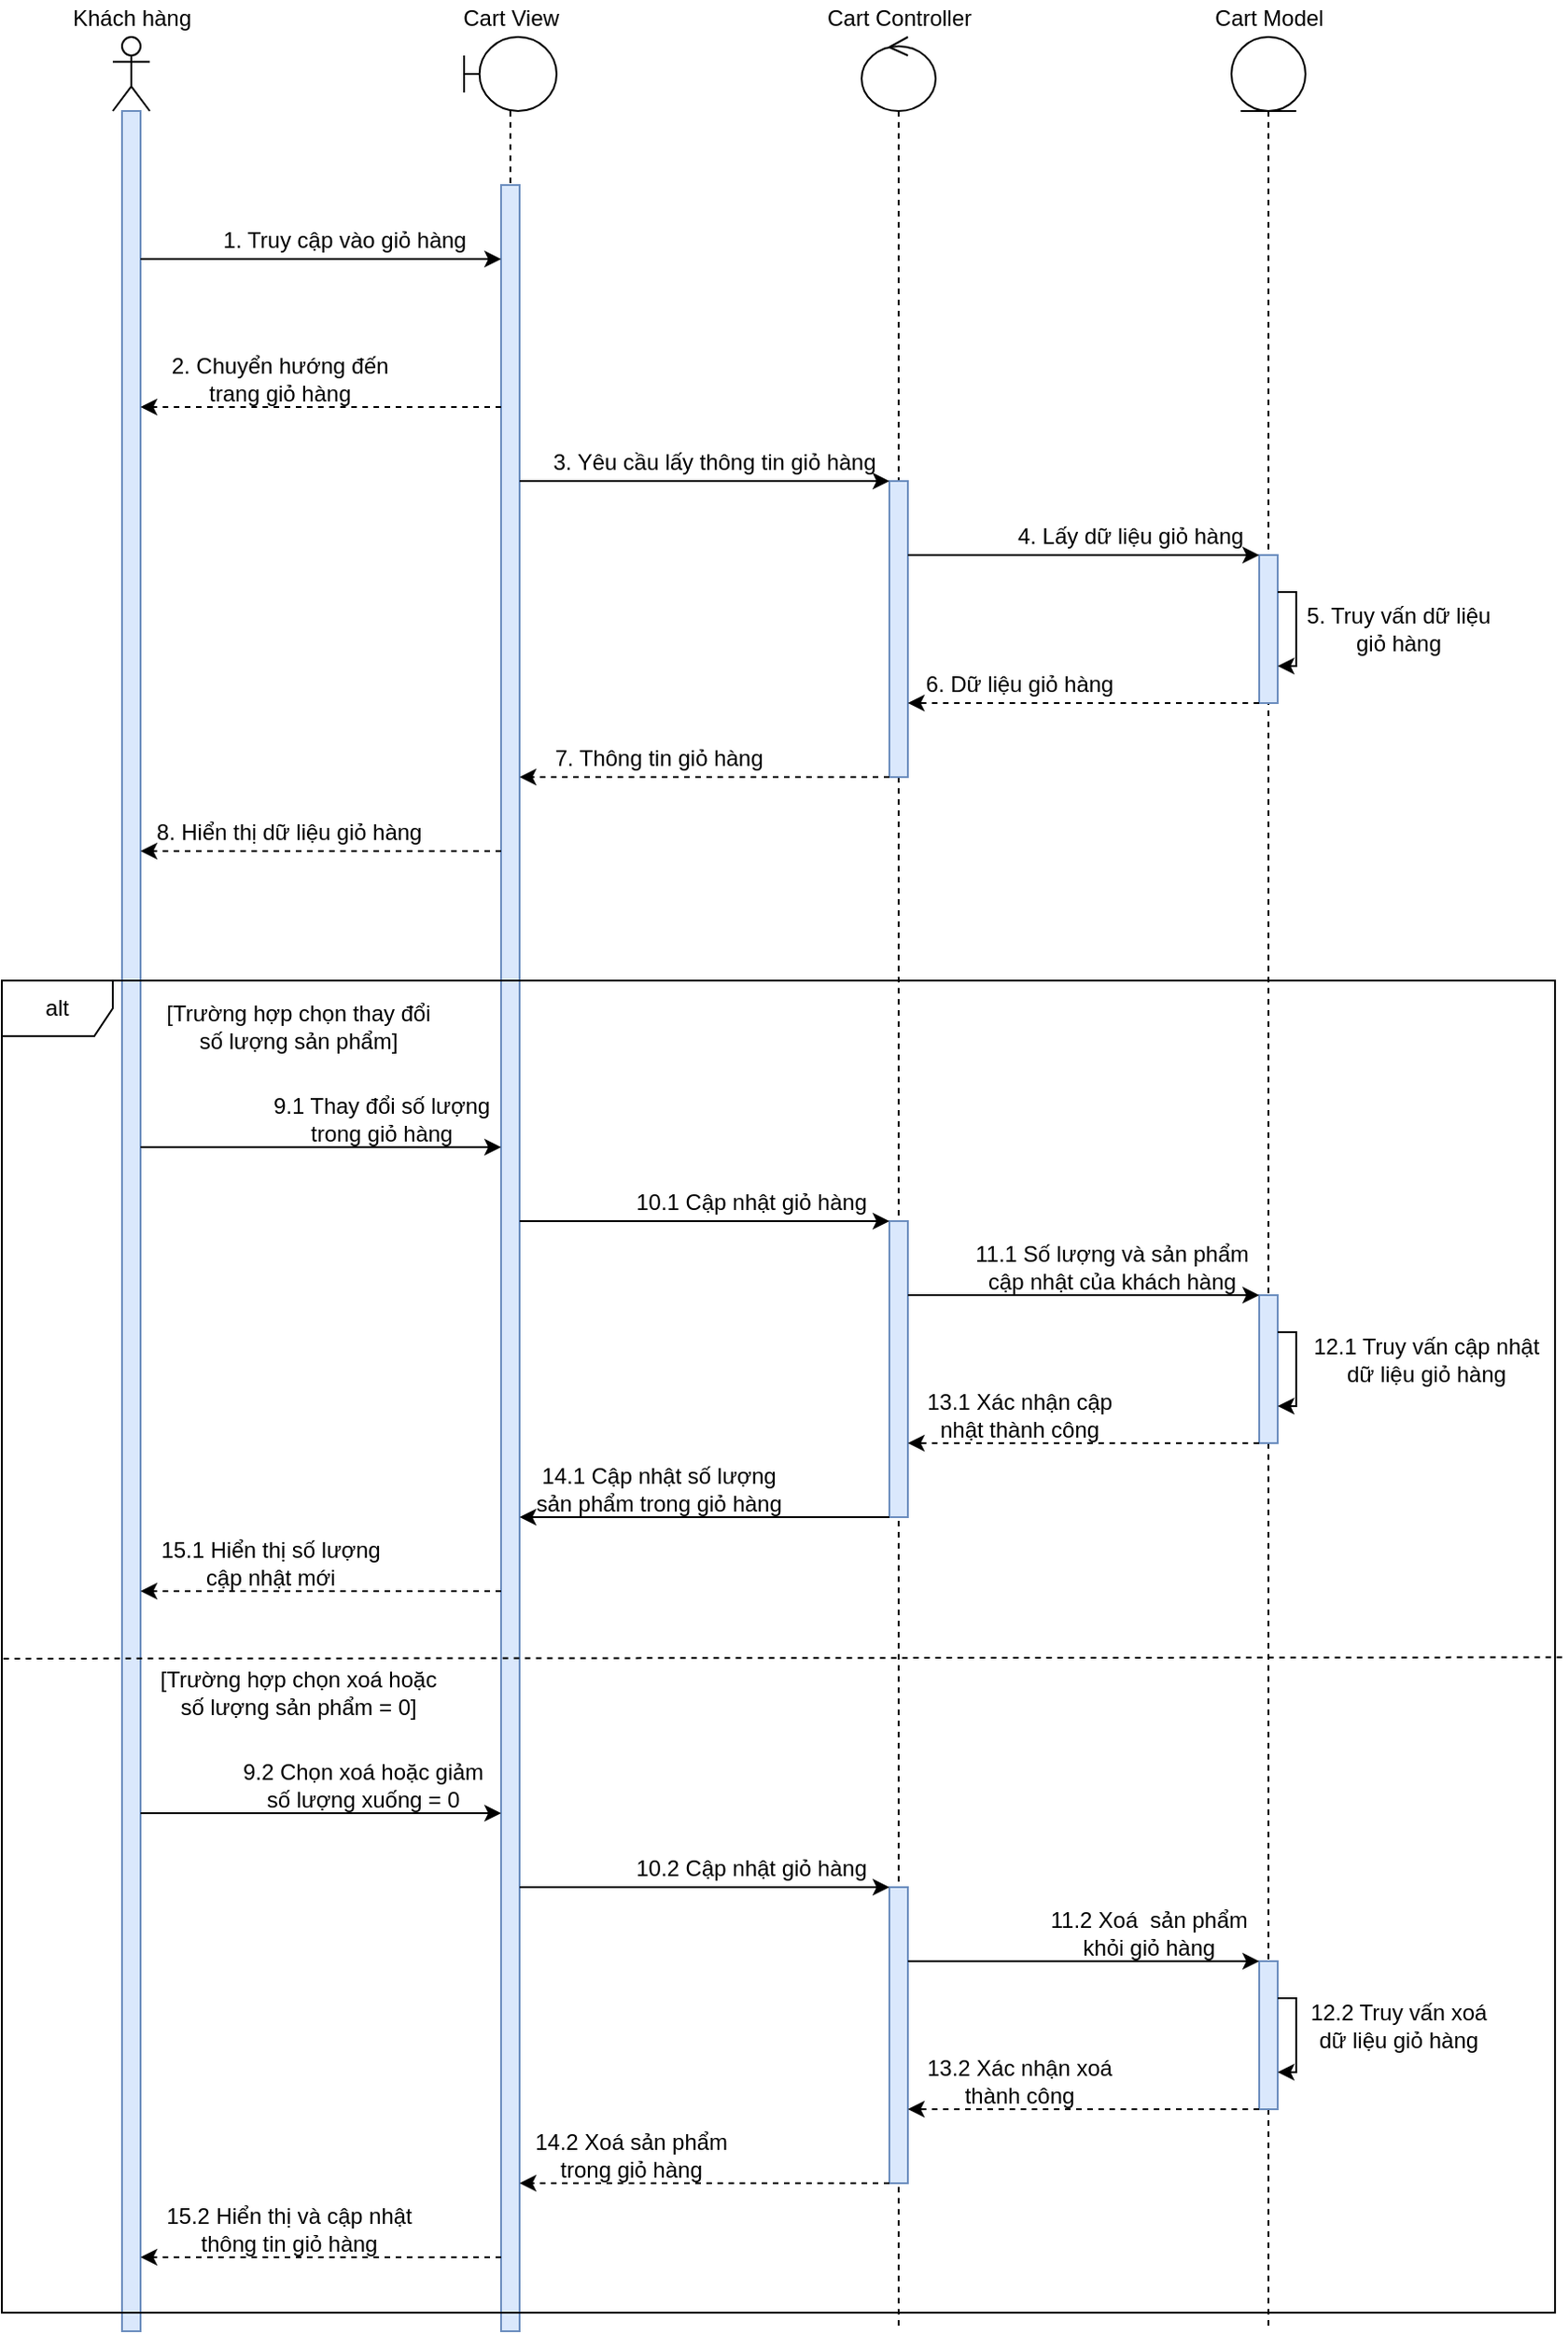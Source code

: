 <mxfile version="16.5.1" type="device"><diagram id="u0hKsZXPfIuquh2E1AJ1" name="Page-1"><mxGraphModel dx="1224" dy="1006" grid="1" gridSize="10" guides="1" tooltips="1" connect="1" arrows="1" fold="1" page="1" pageScale="1" pageWidth="850" pageHeight="1100" math="0" shadow="0"><root><mxCell id="0"/><mxCell id="1" parent="0"/><mxCell id="pRtw61TDTWOGneY2pAEU-13" value="" style="shape=umlLifeline;participant=umlActor;perimeter=lifelinePerimeter;whiteSpace=wrap;html=1;container=1;collapsible=0;recursiveResize=0;verticalAlign=top;spacingTop=36;outlineConnect=0;" parent="1" vertex="1"><mxGeometry x="130" y="280" width="20" height="1240" as="geometry"/></mxCell><mxCell id="CpVCF31zYbKlBzF8CE9o-1" value="" style="html=1;points=[];perimeter=orthogonalPerimeter;fillColor=#dae8fc;strokeColor=#6c8ebf;" parent="pRtw61TDTWOGneY2pAEU-13" vertex="1"><mxGeometry x="5" y="40" width="10" height="1200" as="geometry"/></mxCell><mxCell id="pRtw61TDTWOGneY2pAEU-19" value="Khách hàng" style="text;html=1;align=center;verticalAlign=middle;resizable=0;points=[];autosize=1;strokeColor=none;fillColor=none;" parent="1" vertex="1"><mxGeometry x="100" y="260" width="80" height="20" as="geometry"/></mxCell><mxCell id="pRtw61TDTWOGneY2pAEU-20" value="" style="shape=umlLifeline;participant=umlBoundary;perimeter=lifelinePerimeter;whiteSpace=wrap;html=1;container=1;collapsible=0;recursiveResize=0;verticalAlign=top;spacingTop=36;outlineConnect=0;" parent="1" vertex="1"><mxGeometry x="320" y="280" width="50" height="1240" as="geometry"/></mxCell><mxCell id="CpVCF31zYbKlBzF8CE9o-2" value="" style="html=1;points=[];perimeter=orthogonalPerimeter;fillColor=#dae8fc;strokeColor=#6c8ebf;" parent="pRtw61TDTWOGneY2pAEU-20" vertex="1"><mxGeometry x="20" y="80" width="10" height="1160" as="geometry"/></mxCell><mxCell id="pRtw61TDTWOGneY2pAEU-22" value="" style="shape=umlLifeline;participant=umlControl;perimeter=lifelinePerimeter;whiteSpace=wrap;html=1;container=1;collapsible=0;recursiveResize=0;verticalAlign=top;spacingTop=36;outlineConnect=0;" parent="1" vertex="1"><mxGeometry x="535" y="280" width="40" height="1240" as="geometry"/></mxCell><mxCell id="CpVCF31zYbKlBzF8CE9o-12" value="" style="html=1;points=[];perimeter=orthogonalPerimeter;fillColor=#dae8fc;strokeColor=#6c8ebf;" parent="pRtw61TDTWOGneY2pAEU-22" vertex="1"><mxGeometry x="15" y="240" width="10" height="160" as="geometry"/></mxCell><mxCell id="CpVCF31zYbKlBzF8CE9o-51" value="" style="html=1;points=[];perimeter=orthogonalPerimeter;fillColor=#dae8fc;strokeColor=#6c8ebf;" parent="pRtw61TDTWOGneY2pAEU-22" vertex="1"><mxGeometry x="15" y="640" width="10" height="160" as="geometry"/></mxCell><mxCell id="CpVCF31zYbKlBzF8CE9o-86" value="" style="html=1;points=[];perimeter=orthogonalPerimeter;fillColor=#dae8fc;strokeColor=#6c8ebf;" parent="pRtw61TDTWOGneY2pAEU-22" vertex="1"><mxGeometry x="15" y="1000" width="10" height="160" as="geometry"/></mxCell><mxCell id="pRtw61TDTWOGneY2pAEU-23" value="Cart View" style="text;html=1;align=center;verticalAlign=middle;resizable=0;points=[];autosize=1;strokeColor=none;fillColor=none;" parent="1" vertex="1"><mxGeometry x="310" y="260" width="70" height="20" as="geometry"/></mxCell><mxCell id="pRtw61TDTWOGneY2pAEU-24" value="Cart Controller" style="text;html=1;align=center;verticalAlign=middle;resizable=0;points=[];autosize=1;strokeColor=none;fillColor=none;" parent="1" vertex="1"><mxGeometry x="510" y="260" width="90" height="20" as="geometry"/></mxCell><mxCell id="pRtw61TDTWOGneY2pAEU-40" value="" style="shape=umlLifeline;participant=umlEntity;perimeter=lifelinePerimeter;whiteSpace=wrap;html=1;container=1;collapsible=0;recursiveResize=0;verticalAlign=top;spacingTop=36;outlineConnect=0;" parent="1" vertex="1"><mxGeometry x="735" y="280" width="40" height="1240" as="geometry"/></mxCell><mxCell id="CpVCF31zYbKlBzF8CE9o-15" value="" style="html=1;points=[];perimeter=orthogonalPerimeter;fillColor=#dae8fc;strokeColor=#6c8ebf;" parent="pRtw61TDTWOGneY2pAEU-40" vertex="1"><mxGeometry x="15" y="280" width="10" height="80" as="geometry"/></mxCell><mxCell id="CpVCF31zYbKlBzF8CE9o-19" style="edgeStyle=orthogonalEdgeStyle;rounded=0;orthogonalLoop=1;jettySize=auto;html=1;" parent="pRtw61TDTWOGneY2pAEU-40" source="CpVCF31zYbKlBzF8CE9o-15" target="CpVCF31zYbKlBzF8CE9o-15" edge="1"><mxGeometry relative="1" as="geometry"><Array as="points"><mxPoint x="35" y="300"/></Array></mxGeometry></mxCell><mxCell id="CpVCF31zYbKlBzF8CE9o-55" value="" style="html=1;points=[];perimeter=orthogonalPerimeter;fillColor=#dae8fc;strokeColor=#6c8ebf;" parent="pRtw61TDTWOGneY2pAEU-40" vertex="1"><mxGeometry x="15" y="680" width="10" height="80" as="geometry"/></mxCell><mxCell id="CpVCF31zYbKlBzF8CE9o-58" style="edgeStyle=orthogonalEdgeStyle;rounded=0;orthogonalLoop=1;jettySize=auto;html=1;" parent="pRtw61TDTWOGneY2pAEU-40" source="CpVCF31zYbKlBzF8CE9o-55" target="CpVCF31zYbKlBzF8CE9o-55" edge="1"><mxGeometry relative="1" as="geometry"><Array as="points"><mxPoint x="35" y="700"/></Array></mxGeometry></mxCell><mxCell id="CpVCF31zYbKlBzF8CE9o-89" value="" style="html=1;points=[];perimeter=orthogonalPerimeter;fillColor=#dae8fc;strokeColor=#6c8ebf;" parent="pRtw61TDTWOGneY2pAEU-40" vertex="1"><mxGeometry x="15" y="1040" width="10" height="80" as="geometry"/></mxCell><mxCell id="CpVCF31zYbKlBzF8CE9o-92" style="edgeStyle=orthogonalEdgeStyle;rounded=0;orthogonalLoop=1;jettySize=auto;html=1;" parent="pRtw61TDTWOGneY2pAEU-40" source="CpVCF31zYbKlBzF8CE9o-89" target="CpVCF31zYbKlBzF8CE9o-89" edge="1"><mxGeometry relative="1" as="geometry"><Array as="points"><mxPoint x="35" y="1060"/></Array></mxGeometry></mxCell><mxCell id="pRtw61TDTWOGneY2pAEU-41" value="Cart Model" style="text;html=1;align=center;verticalAlign=middle;resizable=0;points=[];autosize=1;strokeColor=none;fillColor=none;" parent="1" vertex="1"><mxGeometry x="720" y="260" width="70" height="20" as="geometry"/></mxCell><mxCell id="CpVCF31zYbKlBzF8CE9o-3" style="edgeStyle=orthogonalEdgeStyle;rounded=0;orthogonalLoop=1;jettySize=auto;html=1;" parent="1" source="CpVCF31zYbKlBzF8CE9o-1" target="CpVCF31zYbKlBzF8CE9o-2" edge="1"><mxGeometry relative="1" as="geometry"><Array as="points"><mxPoint x="250" y="400"/><mxPoint x="250" y="400"/></Array></mxGeometry></mxCell><mxCell id="CpVCF31zYbKlBzF8CE9o-4" value="1. Truy cập vào giỏ hàng" style="text;html=1;align=center;verticalAlign=middle;resizable=0;points=[];autosize=1;strokeColor=none;fillColor=none;" parent="1" vertex="1"><mxGeometry x="180" y="380" width="150" height="20" as="geometry"/></mxCell><mxCell id="CpVCF31zYbKlBzF8CE9o-10" style="edgeStyle=orthogonalEdgeStyle;rounded=0;orthogonalLoop=1;jettySize=auto;html=1;dashed=1;" parent="1" source="CpVCF31zYbKlBzF8CE9o-2" target="CpVCF31zYbKlBzF8CE9o-1" edge="1"><mxGeometry relative="1" as="geometry"><mxPoint x="350" y="570" as="sourcePoint"/><mxPoint x="155" y="570" as="targetPoint"/><Array as="points"><mxPoint x="240" y="480"/><mxPoint x="240" y="480"/></Array></mxGeometry></mxCell><mxCell id="CpVCF31zYbKlBzF8CE9o-11" value="2. Chuyển hướng đến &lt;br&gt;trang giỏ hàng" style="text;html=1;align=center;verticalAlign=middle;resizable=0;points=[];autosize=1;strokeColor=none;fillColor=none;" parent="1" vertex="1"><mxGeometry x="155" y="450" width="130" height="30" as="geometry"/></mxCell><mxCell id="CpVCF31zYbKlBzF8CE9o-13" style="edgeStyle=orthogonalEdgeStyle;rounded=0;orthogonalLoop=1;jettySize=auto;html=1;" parent="1" source="CpVCF31zYbKlBzF8CE9o-2" target="CpVCF31zYbKlBzF8CE9o-12" edge="1"><mxGeometry relative="1" as="geometry"><Array as="points"><mxPoint x="410" y="520"/><mxPoint x="410" y="520"/></Array></mxGeometry></mxCell><mxCell id="CpVCF31zYbKlBzF8CE9o-14" value="3. Yêu cầu lấy thông tin giỏ hàng" style="text;html=1;align=center;verticalAlign=middle;resizable=0;points=[];autosize=1;strokeColor=none;fillColor=none;" parent="1" vertex="1"><mxGeometry x="360" y="500" width="190" height="20" as="geometry"/></mxCell><mxCell id="CpVCF31zYbKlBzF8CE9o-16" style="edgeStyle=orthogonalEdgeStyle;rounded=0;orthogonalLoop=1;jettySize=auto;html=1;" parent="1" source="CpVCF31zYbKlBzF8CE9o-12" target="CpVCF31zYbKlBzF8CE9o-15" edge="1"><mxGeometry relative="1" as="geometry"><Array as="points"><mxPoint x="610" y="560"/><mxPoint x="610" y="560"/></Array></mxGeometry></mxCell><mxCell id="CpVCF31zYbKlBzF8CE9o-17" value="4. Lấy dữ liệu giỏ hàng" style="text;html=1;align=center;verticalAlign=middle;resizable=0;points=[];autosize=1;strokeColor=none;fillColor=none;" parent="1" vertex="1"><mxGeometry x="610" y="540" width="140" height="20" as="geometry"/></mxCell><mxCell id="CpVCF31zYbKlBzF8CE9o-20" value="5. Truy vấn dữ liệu&lt;br&gt;giỏ hàng" style="text;html=1;align=center;verticalAlign=middle;resizable=0;points=[];autosize=1;strokeColor=none;fillColor=none;" parent="1" vertex="1"><mxGeometry x="770" y="585" width="110" height="30" as="geometry"/></mxCell><mxCell id="CpVCF31zYbKlBzF8CE9o-21" style="edgeStyle=orthogonalEdgeStyle;rounded=0;orthogonalLoop=1;jettySize=auto;html=1;dashed=1;" parent="1" source="CpVCF31zYbKlBzF8CE9o-15" target="CpVCF31zYbKlBzF8CE9o-12" edge="1"><mxGeometry relative="1" as="geometry"><Array as="points"><mxPoint x="660" y="640"/><mxPoint x="660" y="640"/></Array></mxGeometry></mxCell><mxCell id="CpVCF31zYbKlBzF8CE9o-22" value="6. Dữ liệu giỏ hàng" style="text;html=1;align=center;verticalAlign=middle;resizable=0;points=[];autosize=1;strokeColor=none;fillColor=none;" parent="1" vertex="1"><mxGeometry x="560" y="620" width="120" height="20" as="geometry"/></mxCell><mxCell id="CpVCF31zYbKlBzF8CE9o-32" style="edgeStyle=orthogonalEdgeStyle;rounded=0;orthogonalLoop=1;jettySize=auto;html=1;dashed=1;" parent="1" source="CpVCF31zYbKlBzF8CE9o-2" target="CpVCF31zYbKlBzF8CE9o-1" edge="1"><mxGeometry relative="1" as="geometry"><Array as="points"><mxPoint x="250" y="720"/><mxPoint x="250" y="720"/></Array></mxGeometry></mxCell><mxCell id="CpVCF31zYbKlBzF8CE9o-33" value="8. Hiển thị dữ liệu giỏ hàng" style="text;html=1;align=center;verticalAlign=middle;resizable=0;points=[];autosize=1;strokeColor=none;fillColor=none;" parent="1" vertex="1"><mxGeometry x="145" y="700" width="160" height="20" as="geometry"/></mxCell><mxCell id="CpVCF31zYbKlBzF8CE9o-43" style="edgeStyle=orthogonalEdgeStyle;rounded=0;orthogonalLoop=1;jettySize=auto;html=1;dashed=1;" parent="1" source="CpVCF31zYbKlBzF8CE9o-12" target="CpVCF31zYbKlBzF8CE9o-2" edge="1"><mxGeometry relative="1" as="geometry"><Array as="points"><mxPoint x="440" y="680"/><mxPoint x="440" y="680"/></Array></mxGeometry></mxCell><mxCell id="CpVCF31zYbKlBzF8CE9o-44" value="7. Thông tin giỏ hàng" style="text;html=1;align=center;verticalAlign=middle;resizable=0;points=[];autosize=1;strokeColor=none;fillColor=none;" parent="1" vertex="1"><mxGeometry x="360" y="660" width="130" height="20" as="geometry"/></mxCell><mxCell id="CpVCF31zYbKlBzF8CE9o-49" style="edgeStyle=orthogonalEdgeStyle;rounded=0;orthogonalLoop=1;jettySize=auto;html=1;" parent="1" edge="1"><mxGeometry relative="1" as="geometry"><mxPoint x="145" y="880" as="sourcePoint"/><mxPoint x="340" y="880" as="targetPoint"/><Array as="points"><mxPoint x="210" y="880"/><mxPoint x="210" y="880"/></Array></mxGeometry></mxCell><mxCell id="CpVCF31zYbKlBzF8CE9o-50" value="9.1 Thay đổi số lượng&lt;br&gt;trong giỏ hàng" style="text;html=1;align=center;verticalAlign=middle;resizable=0;points=[];autosize=1;strokeColor=none;fillColor=none;" parent="1" vertex="1"><mxGeometry x="210" y="850" width="130" height="30" as="geometry"/></mxCell><mxCell id="CpVCF31zYbKlBzF8CE9o-52" style="edgeStyle=orthogonalEdgeStyle;rounded=0;orthogonalLoop=1;jettySize=auto;html=1;" parent="1" target="CpVCF31zYbKlBzF8CE9o-51" edge="1"><mxGeometry relative="1" as="geometry"><mxPoint x="350" y="920" as="sourcePoint"/><Array as="points"><mxPoint x="470" y="920"/><mxPoint x="470" y="920"/></Array></mxGeometry></mxCell><mxCell id="CpVCF31zYbKlBzF8CE9o-53" value="10.1 Cập nhật giỏ hàng" style="text;html=1;align=center;verticalAlign=middle;resizable=0;points=[];autosize=1;strokeColor=none;fillColor=none;" parent="1" vertex="1"><mxGeometry x="405" y="900" width="140" height="20" as="geometry"/></mxCell><mxCell id="CpVCF31zYbKlBzF8CE9o-56" style="edgeStyle=orthogonalEdgeStyle;rounded=0;orthogonalLoop=1;jettySize=auto;html=1;" parent="1" source="CpVCF31zYbKlBzF8CE9o-51" target="CpVCF31zYbKlBzF8CE9o-55" edge="1"><mxGeometry relative="1" as="geometry"><Array as="points"><mxPoint x="610" y="960"/><mxPoint x="610" y="960"/></Array></mxGeometry></mxCell><mxCell id="CpVCF31zYbKlBzF8CE9o-57" value="11.1 Số lượng và sản phẩm&lt;br&gt;cập nhật của khách hàng" style="text;html=1;align=center;verticalAlign=middle;resizable=0;points=[];autosize=1;strokeColor=none;fillColor=none;" parent="1" vertex="1"><mxGeometry x="590" y="930" width="160" height="30" as="geometry"/></mxCell><mxCell id="CpVCF31zYbKlBzF8CE9o-59" value="12.1 Truy vấn cập nhật&lt;br&gt;dữ liệu giỏ hàng" style="text;html=1;align=center;verticalAlign=middle;resizable=0;points=[];autosize=1;strokeColor=none;fillColor=none;" parent="1" vertex="1"><mxGeometry x="770" y="980" width="140" height="30" as="geometry"/></mxCell><mxCell id="CpVCF31zYbKlBzF8CE9o-60" style="edgeStyle=orthogonalEdgeStyle;rounded=0;orthogonalLoop=1;jettySize=auto;html=1;dashed=1;" parent="1" source="CpVCF31zYbKlBzF8CE9o-55" target="CpVCF31zYbKlBzF8CE9o-51" edge="1"><mxGeometry relative="1" as="geometry"><Array as="points"><mxPoint x="700" y="1040"/><mxPoint x="700" y="1040"/></Array></mxGeometry></mxCell><mxCell id="CpVCF31zYbKlBzF8CE9o-61" value="13.1 Xác nhận cập &lt;br&gt;nhật thành công" style="text;html=1;align=center;verticalAlign=middle;resizable=0;points=[];autosize=1;strokeColor=none;fillColor=none;" parent="1" vertex="1"><mxGeometry x="560" y="1010" width="120" height="30" as="geometry"/></mxCell><mxCell id="CpVCF31zYbKlBzF8CE9o-62" style="edgeStyle=orthogonalEdgeStyle;rounded=0;orthogonalLoop=1;jettySize=auto;html=1;" parent="1" source="CpVCF31zYbKlBzF8CE9o-51" edge="1"><mxGeometry relative="1" as="geometry"><mxPoint x="350" y="1080" as="targetPoint"/><Array as="points"><mxPoint x="400" y="1080"/><mxPoint x="400" y="1080"/></Array></mxGeometry></mxCell><mxCell id="CpVCF31zYbKlBzF8CE9o-63" value="14.1 Cập nhật số lượng&lt;br&gt;sản phẩm trong giỏ hàng" style="text;html=1;align=center;verticalAlign=middle;resizable=0;points=[];autosize=1;strokeColor=none;fillColor=none;" parent="1" vertex="1"><mxGeometry x="350" y="1050" width="150" height="30" as="geometry"/></mxCell><mxCell id="CpVCF31zYbKlBzF8CE9o-64" style="edgeStyle=orthogonalEdgeStyle;rounded=0;orthogonalLoop=1;jettySize=auto;html=1;dashed=1;" parent="1" edge="1"><mxGeometry relative="1" as="geometry"><mxPoint x="340" y="1120" as="sourcePoint"/><mxPoint x="145" y="1120" as="targetPoint"/><Array as="points"><mxPoint x="240" y="1120"/><mxPoint x="240" y="1120"/></Array></mxGeometry></mxCell><mxCell id="CpVCF31zYbKlBzF8CE9o-82" value="[Trường hợp chọn thay đổi &lt;br&gt;số lượng sản phẩm]" style="text;html=1;align=center;verticalAlign=middle;resizable=0;points=[];autosize=1;strokeColor=none;fillColor=none;" parent="1" vertex="1"><mxGeometry x="150" y="800" width="160" height="30" as="geometry"/></mxCell><mxCell id="CpVCF31zYbKlBzF8CE9o-83" style="edgeStyle=orthogonalEdgeStyle;rounded=0;orthogonalLoop=1;jettySize=auto;html=1;" parent="1" source="CpVCF31zYbKlBzF8CE9o-1" target="CpVCF31zYbKlBzF8CE9o-2" edge="1"><mxGeometry relative="1" as="geometry"><Array as="points"><mxPoint x="250" y="1240"/><mxPoint x="250" y="1240"/></Array></mxGeometry></mxCell><mxCell id="CpVCF31zYbKlBzF8CE9o-84" value="[Trường hợp chọn xoá hoặc&lt;br&gt;số lượng sản phẩm = 0]" style="text;html=1;align=center;verticalAlign=middle;resizable=0;points=[];autosize=1;strokeColor=none;fillColor=none;" parent="1" vertex="1"><mxGeometry x="150" y="1160" width="160" height="30" as="geometry"/></mxCell><mxCell id="CpVCF31zYbKlBzF8CE9o-85" value="9.2 Chọn xoá hoặc giảm&lt;br&gt;số lượng xuống = 0" style="text;html=1;align=center;verticalAlign=middle;resizable=0;points=[];autosize=1;strokeColor=none;fillColor=none;" parent="1" vertex="1"><mxGeometry x="190" y="1210" width="150" height="30" as="geometry"/></mxCell><mxCell id="CpVCF31zYbKlBzF8CE9o-87" style="edgeStyle=orthogonalEdgeStyle;rounded=0;orthogonalLoop=1;jettySize=auto;html=1;" parent="1" source="CpVCF31zYbKlBzF8CE9o-2" target="CpVCF31zYbKlBzF8CE9o-86" edge="1"><mxGeometry relative="1" as="geometry"><Array as="points"><mxPoint x="520" y="1280"/><mxPoint x="520" y="1280"/></Array></mxGeometry></mxCell><mxCell id="CpVCF31zYbKlBzF8CE9o-88" value="10.2 Cập nhật giỏ hàng" style="text;html=1;align=center;verticalAlign=middle;resizable=0;points=[];autosize=1;strokeColor=none;fillColor=none;" parent="1" vertex="1"><mxGeometry x="405" y="1260" width="140" height="20" as="geometry"/></mxCell><mxCell id="CpVCF31zYbKlBzF8CE9o-90" style="edgeStyle=orthogonalEdgeStyle;rounded=0;orthogonalLoop=1;jettySize=auto;html=1;" parent="1" source="CpVCF31zYbKlBzF8CE9o-86" target="CpVCF31zYbKlBzF8CE9o-89" edge="1"><mxGeometry relative="1" as="geometry"><Array as="points"><mxPoint x="660" y="1320"/><mxPoint x="660" y="1320"/></Array></mxGeometry></mxCell><mxCell id="CpVCF31zYbKlBzF8CE9o-91" value="11.2 Xoá&amp;nbsp; sản phẩm&lt;br&gt;khỏi giỏ hàng" style="text;html=1;align=center;verticalAlign=middle;resizable=0;points=[];autosize=1;strokeColor=none;fillColor=none;" parent="1" vertex="1"><mxGeometry x="630" y="1290" width="120" height="30" as="geometry"/></mxCell><mxCell id="CpVCF31zYbKlBzF8CE9o-93" value="12.2 Truy vấn xoá&lt;br&gt;dữ liệu giỏ hàng" style="text;html=1;align=center;verticalAlign=middle;resizable=0;points=[];autosize=1;strokeColor=none;fillColor=none;" parent="1" vertex="1"><mxGeometry x="770" y="1340" width="110" height="30" as="geometry"/></mxCell><mxCell id="CpVCF31zYbKlBzF8CE9o-94" style="edgeStyle=orthogonalEdgeStyle;rounded=0;orthogonalLoop=1;jettySize=auto;html=1;dashed=1;" parent="1" source="CpVCF31zYbKlBzF8CE9o-89" target="CpVCF31zYbKlBzF8CE9o-86" edge="1"><mxGeometry relative="1" as="geometry"><Array as="points"><mxPoint x="650" y="1400"/><mxPoint x="650" y="1400"/></Array></mxGeometry></mxCell><mxCell id="CpVCF31zYbKlBzF8CE9o-95" value="13.2 Xác nhận xoá&lt;br&gt;thành công" style="text;html=1;align=center;verticalAlign=middle;resizable=0;points=[];autosize=1;strokeColor=none;fillColor=none;" parent="1" vertex="1"><mxGeometry x="560" y="1370" width="120" height="30" as="geometry"/></mxCell><mxCell id="CpVCF31zYbKlBzF8CE9o-97" style="edgeStyle=orthogonalEdgeStyle;rounded=0;orthogonalLoop=1;jettySize=auto;html=1;dashed=1;" parent="1" source="CpVCF31zYbKlBzF8CE9o-86" target="CpVCF31zYbKlBzF8CE9o-2" edge="1"><mxGeometry relative="1" as="geometry"><Array as="points"><mxPoint x="460" y="1440"/><mxPoint x="460" y="1440"/></Array></mxGeometry></mxCell><mxCell id="CpVCF31zYbKlBzF8CE9o-98" value="14.2 Xoá sản phẩm&lt;br&gt;trong giỏ hàng" style="text;html=1;align=center;verticalAlign=middle;resizable=0;points=[];autosize=1;strokeColor=none;fillColor=none;" parent="1" vertex="1"><mxGeometry x="350" y="1410" width="120" height="30" as="geometry"/></mxCell><mxCell id="CpVCF31zYbKlBzF8CE9o-99" style="edgeStyle=orthogonalEdgeStyle;rounded=0;orthogonalLoop=1;jettySize=auto;html=1;dashed=1;" parent="1" source="CpVCF31zYbKlBzF8CE9o-2" target="CpVCF31zYbKlBzF8CE9o-1" edge="1"><mxGeometry relative="1" as="geometry"><Array as="points"><mxPoint x="270" y="1480"/><mxPoint x="270" y="1480"/></Array></mxGeometry></mxCell><mxCell id="CpVCF31zYbKlBzF8CE9o-65" value="15.1 Hiển thị số lượng&lt;br&gt;cập nhật mới" style="text;html=1;align=center;verticalAlign=middle;resizable=0;points=[];autosize=1;strokeColor=none;fillColor=none;" parent="1" vertex="1"><mxGeometry x="150" y="1090" width="130" height="30" as="geometry"/></mxCell><mxCell id="CpVCF31zYbKlBzF8CE9o-100" value="15.2 Hiển thị và cập nhật&lt;br&gt;thông tin giỏ hàng" style="text;html=1;align=center;verticalAlign=middle;resizable=0;points=[];autosize=1;strokeColor=none;fillColor=none;" parent="1" vertex="1"><mxGeometry x="150" y="1450" width="150" height="30" as="geometry"/></mxCell><mxCell id="hcCqjWaFRLWgxqdf4-2e-1" value="alt" style="shape=umlFrame;whiteSpace=wrap;html=1;" vertex="1" parent="1"><mxGeometry x="70" y="790" width="840" height="720" as="geometry"/></mxCell><mxCell id="hcCqjWaFRLWgxqdf4-2e-2" value="" style="endArrow=none;dashed=1;html=1;rounded=0;exitX=0.001;exitY=0.509;exitDx=0;exitDy=0;exitPerimeter=0;entryX=1.005;entryY=0.508;entryDx=0;entryDy=0;entryPerimeter=0;" edge="1" parent="1" source="hcCqjWaFRLWgxqdf4-2e-1" target="hcCqjWaFRLWgxqdf4-2e-1"><mxGeometry width="50" height="50" relative="1" as="geometry"><mxPoint x="500" y="1180" as="sourcePoint"/><mxPoint x="550" y="1130" as="targetPoint"/></mxGeometry></mxCell></root></mxGraphModel></diagram></mxfile>